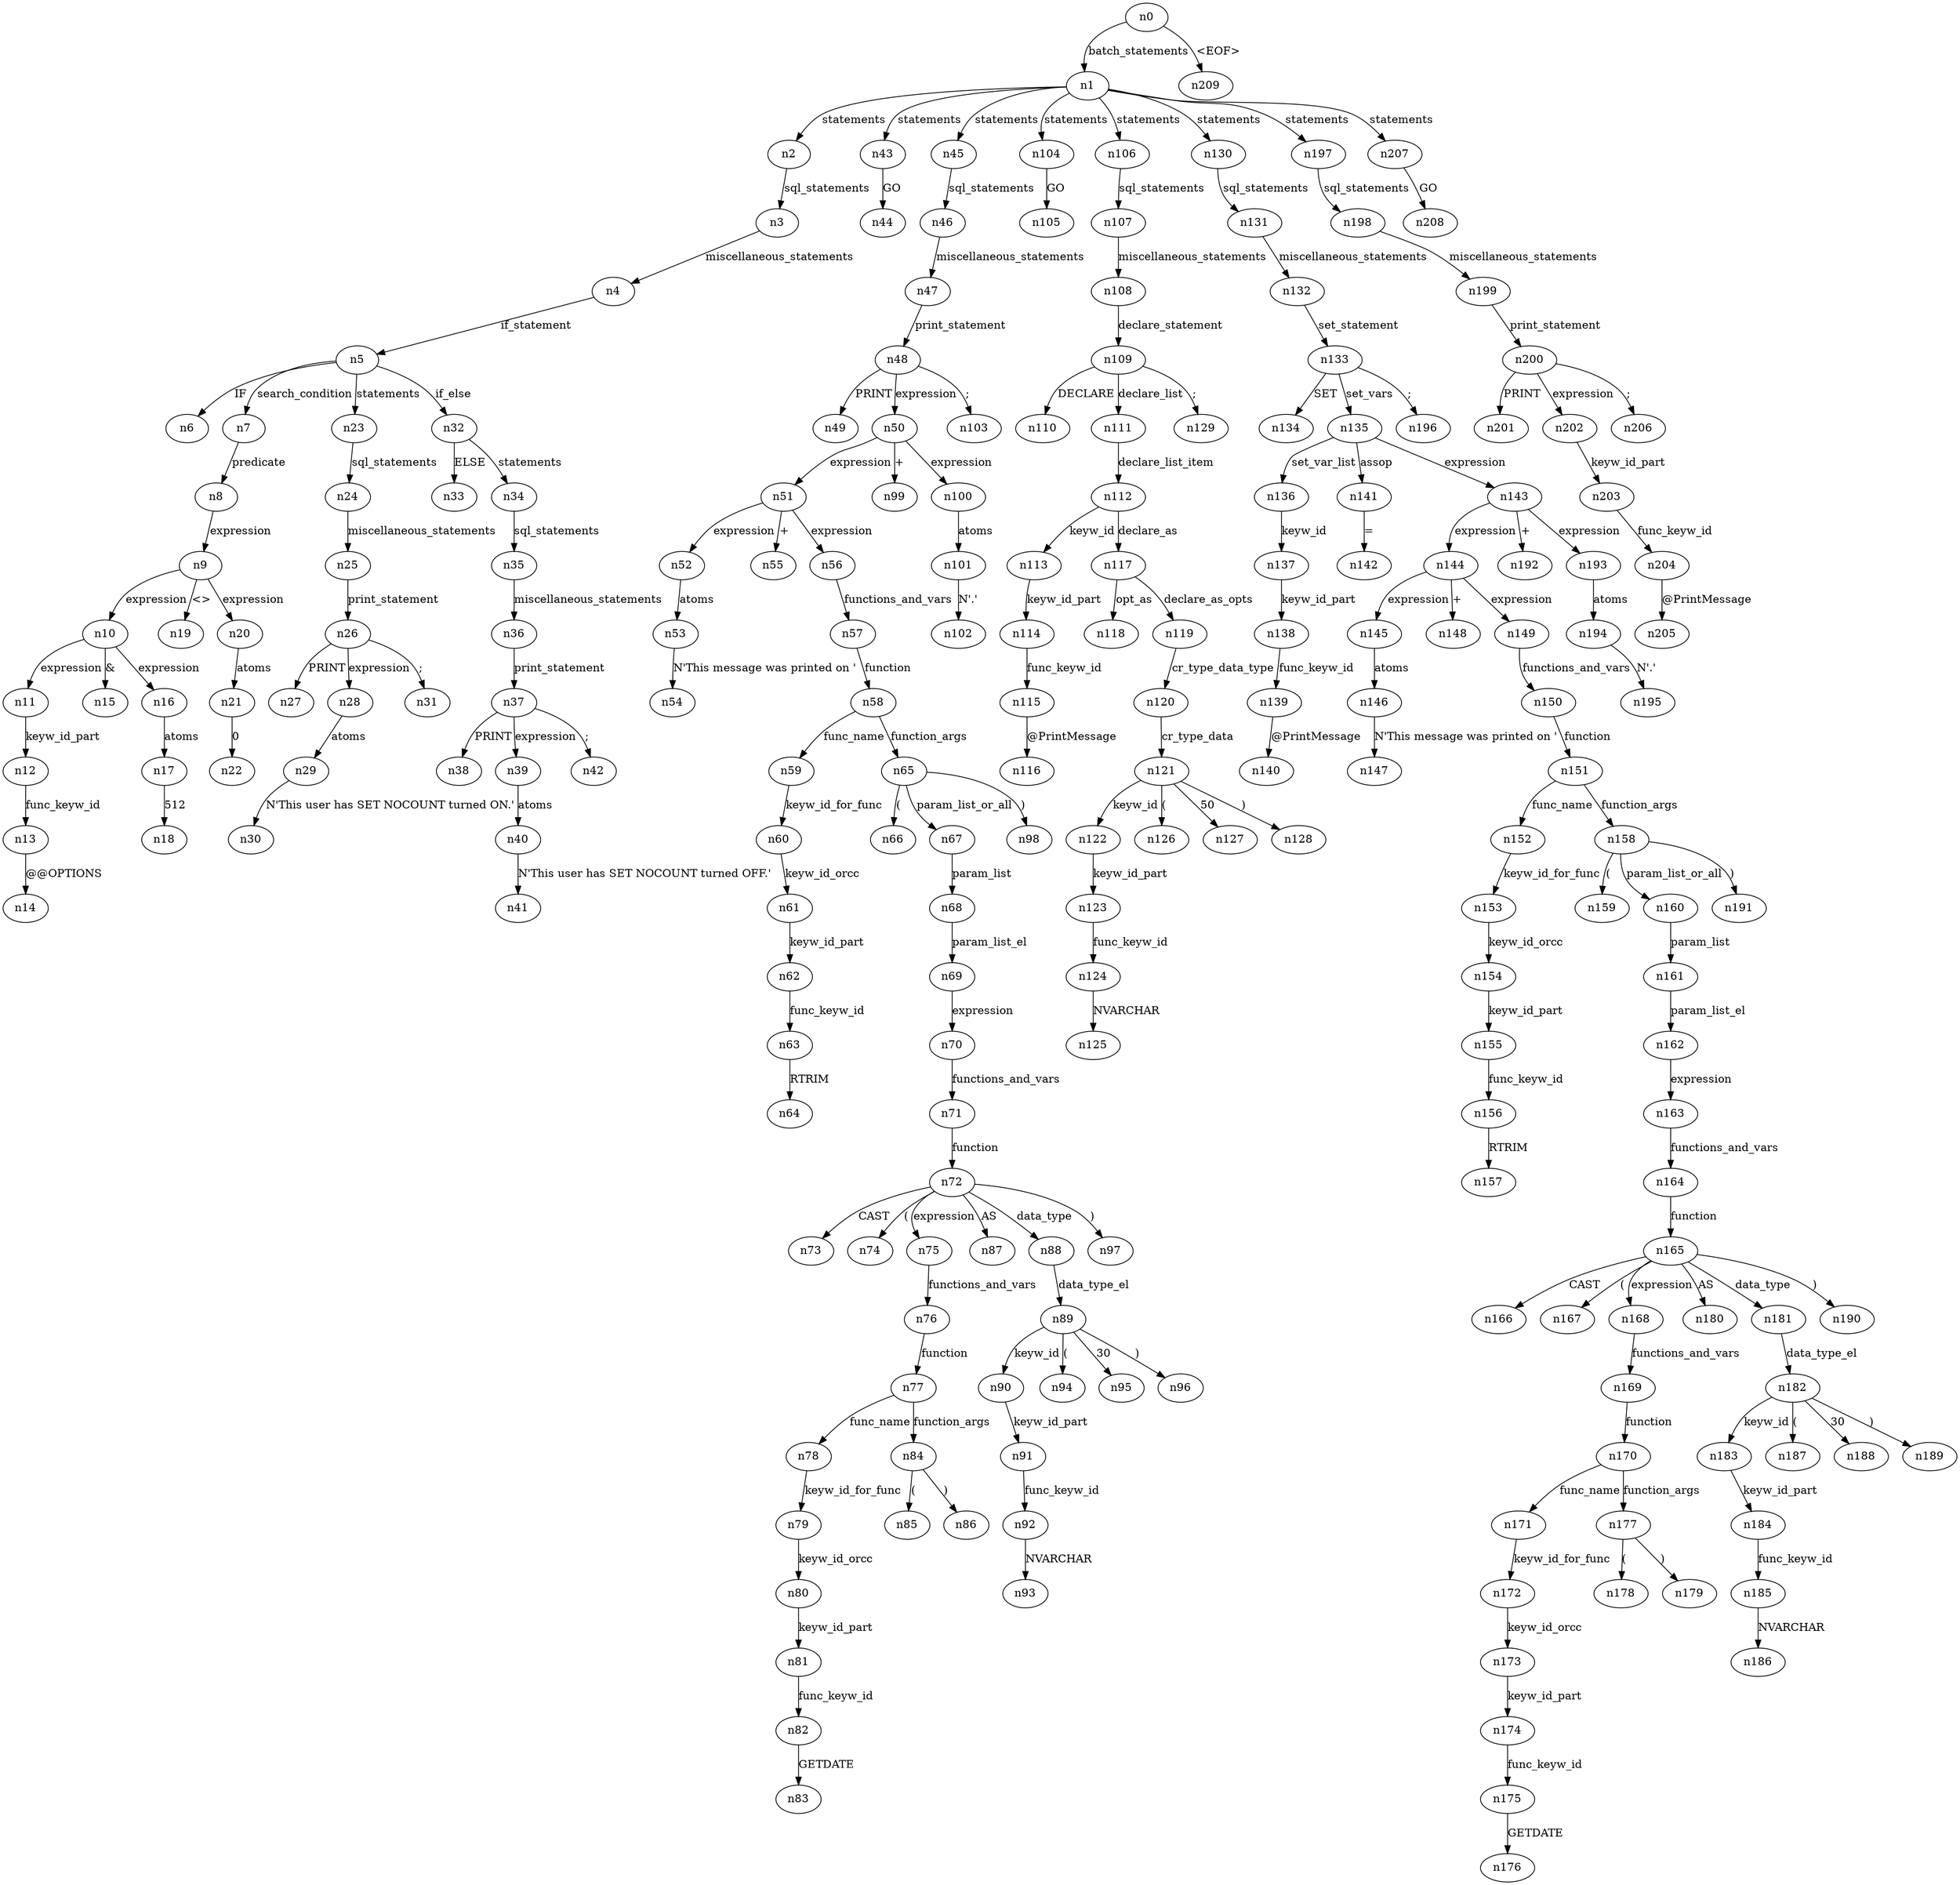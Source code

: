 digraph ParseTree {
  n0 -> n1 [label="batch_statements"];
  n1 -> n2 [label="statements"];
  n2 -> n3 [label="sql_statements"];
  n3 -> n4 [label="miscellaneous_statements"];
  n4 -> n5 [label="if_statement"];
  n5 -> n6 [label="IF"];
  n5 -> n7 [label="search_condition"];
  n7 -> n8 [label="predicate"];
  n8 -> n9 [label="expression"];
  n9 -> n10 [label="expression"];
  n10 -> n11 [label="expression"];
  n11 -> n12 [label="keyw_id_part"];
  n12 -> n13 [label="func_keyw_id"];
  n13 -> n14 [label="@@OPTIONS"];
  n10 -> n15 [label="&"];
  n10 -> n16 [label="expression"];
  n16 -> n17 [label="atoms"];
  n17 -> n18 [label="512"];
  n9 -> n19 [label="<>"];
  n9 -> n20 [label="expression"];
  n20 -> n21 [label="atoms"];
  n21 -> n22 [label="0"];
  n5 -> n23 [label="statements"];
  n23 -> n24 [label="sql_statements"];
  n24 -> n25 [label="miscellaneous_statements"];
  n25 -> n26 [label="print_statement"];
  n26 -> n27 [label="PRINT"];
  n26 -> n28 [label="expression"];
  n28 -> n29 [label="atoms"];
  n29 -> n30 [label="N'This user has SET NOCOUNT turned ON.'"];
  n26 -> n31 [label=";"];
  n5 -> n32 [label="if_else"];
  n32 -> n33 [label="ELSE"];
  n32 -> n34 [label="statements"];
  n34 -> n35 [label="sql_statements"];
  n35 -> n36 [label="miscellaneous_statements"];
  n36 -> n37 [label="print_statement"];
  n37 -> n38 [label="PRINT"];
  n37 -> n39 [label="expression"];
  n39 -> n40 [label="atoms"];
  n40 -> n41 [label="N'This user has SET NOCOUNT turned OFF.'"];
  n37 -> n42 [label=";"];
  n1 -> n43 [label="statements"];
  n43 -> n44 [label="GO"];
  n1 -> n45 [label="statements"];
  n45 -> n46 [label="sql_statements"];
  n46 -> n47 [label="miscellaneous_statements"];
  n47 -> n48 [label="print_statement"];
  n48 -> n49 [label="PRINT"];
  n48 -> n50 [label="expression"];
  n50 -> n51 [label="expression"];
  n51 -> n52 [label="expression"];
  n52 -> n53 [label="atoms"];
  n53 -> n54 [label="N'This message was printed on '"];
  n51 -> n55 [label="+"];
  n51 -> n56 [label="expression"];
  n56 -> n57 [label="functions_and_vars"];
  n57 -> n58 [label="function"];
  n58 -> n59 [label="func_name"];
  n59 -> n60 [label="keyw_id_for_func"];
  n60 -> n61 [label="keyw_id_orcc"];
  n61 -> n62 [label="keyw_id_part"];
  n62 -> n63 [label="func_keyw_id"];
  n63 -> n64 [label="RTRIM"];
  n58 -> n65 [label="function_args"];
  n65 -> n66 [label="("];
  n65 -> n67 [label="param_list_or_all"];
  n67 -> n68 [label="param_list"];
  n68 -> n69 [label="param_list_el"];
  n69 -> n70 [label="expression"];
  n70 -> n71 [label="functions_and_vars"];
  n71 -> n72 [label="function"];
  n72 -> n73 [label="CAST"];
  n72 -> n74 [label="("];
  n72 -> n75 [label="expression"];
  n75 -> n76 [label="functions_and_vars"];
  n76 -> n77 [label="function"];
  n77 -> n78 [label="func_name"];
  n78 -> n79 [label="keyw_id_for_func"];
  n79 -> n80 [label="keyw_id_orcc"];
  n80 -> n81 [label="keyw_id_part"];
  n81 -> n82 [label="func_keyw_id"];
  n82 -> n83 [label="GETDATE"];
  n77 -> n84 [label="function_args"];
  n84 -> n85 [label="("];
  n84 -> n86 [label=")"];
  n72 -> n87 [label="AS"];
  n72 -> n88 [label="data_type"];
  n88 -> n89 [label="data_type_el"];
  n89 -> n90 [label="keyw_id"];
  n90 -> n91 [label="keyw_id_part"];
  n91 -> n92 [label="func_keyw_id"];
  n92 -> n93 [label="NVARCHAR"];
  n89 -> n94 [label="("];
  n89 -> n95 [label="30"];
  n89 -> n96 [label=")"];
  n72 -> n97 [label=")"];
  n65 -> n98 [label=")"];
  n50 -> n99 [label="+"];
  n50 -> n100 [label="expression"];
  n100 -> n101 [label="atoms"];
  n101 -> n102 [label="N'.'"];
  n48 -> n103 [label=";"];
  n1 -> n104 [label="statements"];
  n104 -> n105 [label="GO"];
  n1 -> n106 [label="statements"];
  n106 -> n107 [label="sql_statements"];
  n107 -> n108 [label="miscellaneous_statements"];
  n108 -> n109 [label="declare_statement"];
  n109 -> n110 [label="DECLARE"];
  n109 -> n111 [label="declare_list"];
  n111 -> n112 [label="declare_list_item"];
  n112 -> n113 [label="keyw_id"];
  n113 -> n114 [label="keyw_id_part"];
  n114 -> n115 [label="func_keyw_id"];
  n115 -> n116 [label="@PrintMessage"];
  n112 -> n117 [label="declare_as"];
  n117 -> n118 [label="opt_as"];
  n117 -> n119 [label="declare_as_opts"];
  n119 -> n120 [label="cr_type_data_type"];
  n120 -> n121 [label="cr_type_data"];
  n121 -> n122 [label="keyw_id"];
  n122 -> n123 [label="keyw_id_part"];
  n123 -> n124 [label="func_keyw_id"];
  n124 -> n125 [label="NVARCHAR"];
  n121 -> n126 [label="("];
  n121 -> n127 [label="50"];
  n121 -> n128 [label=")"];
  n109 -> n129 [label=";"];
  n1 -> n130 [label="statements"];
  n130 -> n131 [label="sql_statements"];
  n131 -> n132 [label="miscellaneous_statements"];
  n132 -> n133 [label="set_statement"];
  n133 -> n134 [label="SET"];
  n133 -> n135 [label="set_vars"];
  n135 -> n136 [label="set_var_list"];
  n136 -> n137 [label="keyw_id"];
  n137 -> n138 [label="keyw_id_part"];
  n138 -> n139 [label="func_keyw_id"];
  n139 -> n140 [label="@PrintMessage"];
  n135 -> n141 [label="assop"];
  n141 -> n142 [label="="];
  n135 -> n143 [label="expression"];
  n143 -> n144 [label="expression"];
  n144 -> n145 [label="expression"];
  n145 -> n146 [label="atoms"];
  n146 -> n147 [label="N'This message was printed on '"];
  n144 -> n148 [label="+"];
  n144 -> n149 [label="expression"];
  n149 -> n150 [label="functions_and_vars"];
  n150 -> n151 [label="function"];
  n151 -> n152 [label="func_name"];
  n152 -> n153 [label="keyw_id_for_func"];
  n153 -> n154 [label="keyw_id_orcc"];
  n154 -> n155 [label="keyw_id_part"];
  n155 -> n156 [label="func_keyw_id"];
  n156 -> n157 [label="RTRIM"];
  n151 -> n158 [label="function_args"];
  n158 -> n159 [label="("];
  n158 -> n160 [label="param_list_or_all"];
  n160 -> n161 [label="param_list"];
  n161 -> n162 [label="param_list_el"];
  n162 -> n163 [label="expression"];
  n163 -> n164 [label="functions_and_vars"];
  n164 -> n165 [label="function"];
  n165 -> n166 [label="CAST"];
  n165 -> n167 [label="("];
  n165 -> n168 [label="expression"];
  n168 -> n169 [label="functions_and_vars"];
  n169 -> n170 [label="function"];
  n170 -> n171 [label="func_name"];
  n171 -> n172 [label="keyw_id_for_func"];
  n172 -> n173 [label="keyw_id_orcc"];
  n173 -> n174 [label="keyw_id_part"];
  n174 -> n175 [label="func_keyw_id"];
  n175 -> n176 [label="GETDATE"];
  n170 -> n177 [label="function_args"];
  n177 -> n178 [label="("];
  n177 -> n179 [label=")"];
  n165 -> n180 [label="AS"];
  n165 -> n181 [label="data_type"];
  n181 -> n182 [label="data_type_el"];
  n182 -> n183 [label="keyw_id"];
  n183 -> n184 [label="keyw_id_part"];
  n184 -> n185 [label="func_keyw_id"];
  n185 -> n186 [label="NVARCHAR"];
  n182 -> n187 [label="("];
  n182 -> n188 [label="30"];
  n182 -> n189 [label=")"];
  n165 -> n190 [label=")"];
  n158 -> n191 [label=")"];
  n143 -> n192 [label="+"];
  n143 -> n193 [label="expression"];
  n193 -> n194 [label="atoms"];
  n194 -> n195 [label="N'.'"];
  n133 -> n196 [label=";"];
  n1 -> n197 [label="statements"];
  n197 -> n198 [label="sql_statements"];
  n198 -> n199 [label="miscellaneous_statements"];
  n199 -> n200 [label="print_statement"];
  n200 -> n201 [label="PRINT"];
  n200 -> n202 [label="expression"];
  n202 -> n203 [label="keyw_id_part"];
  n203 -> n204 [label="func_keyw_id"];
  n204 -> n205 [label="@PrintMessage"];
  n200 -> n206 [label=";"];
  n1 -> n207 [label="statements"];
  n207 -> n208 [label="GO"];
  n0 -> n209 [label="<EOF>"];
}